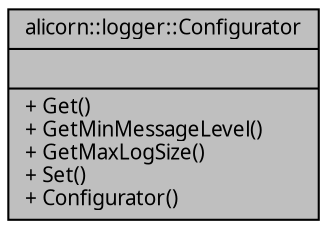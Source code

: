 digraph "alicorn::logger::Configurator"
{
 // INTERACTIVE_SVG=YES
  edge [fontname="Verdana",fontsize="10",labelfontname="Verdana",labelfontsize="10"];
  node [fontname="Verdana",fontsize="10",shape=record];
  Node1 [label="{alicorn::logger::Configurator\n||+ Get()\l+ GetMinMessageLevel()\l+ GetMaxLogSize()\l+ Set()\l+ Configurator()\l}",height=0.2,width=0.4,color="black", fillcolor="grey75", style="filled", fontcolor="black"];
}
